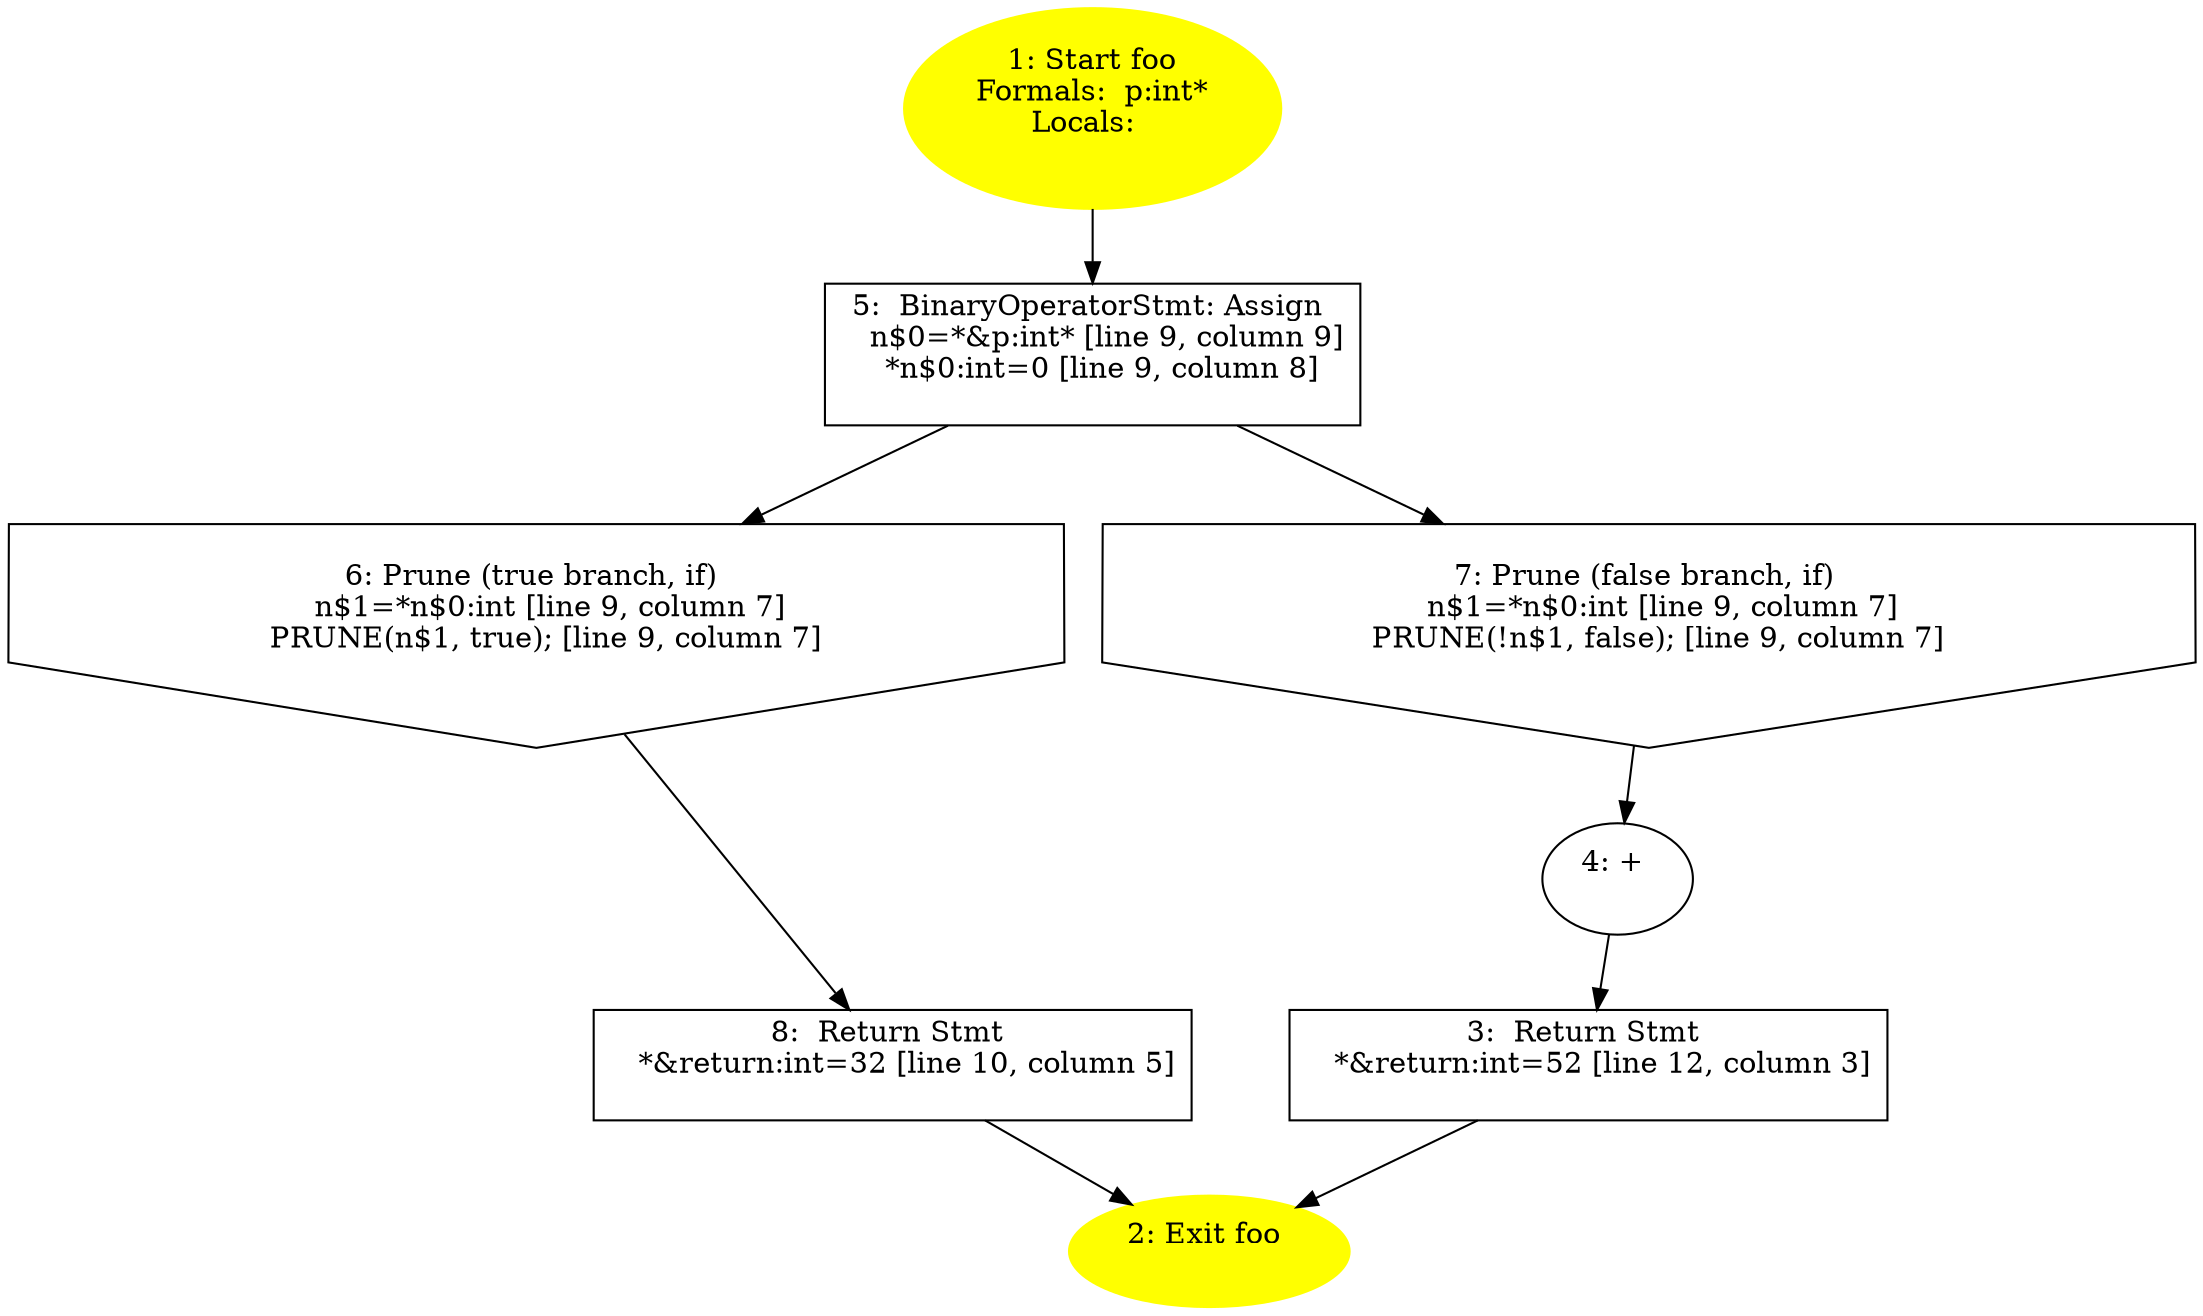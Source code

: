 /* @generated */
digraph cfg {
"foo#2836494104225061820.259bb50e98efa97b_1" [label="1: Start foo\nFormals:  p:int*\nLocals:  \n  " color=yellow style=filled]
	

	 "foo#2836494104225061820.259bb50e98efa97b_1" -> "foo#2836494104225061820.259bb50e98efa97b_5" ;
"foo#2836494104225061820.259bb50e98efa97b_2" [label="2: Exit foo \n  " color=yellow style=filled]
	

"foo#2836494104225061820.259bb50e98efa97b_3" [label="3:  Return Stmt \n   *&return:int=52 [line 12, column 3]\n " shape="box"]
	

	 "foo#2836494104225061820.259bb50e98efa97b_3" -> "foo#2836494104225061820.259bb50e98efa97b_2" ;
"foo#2836494104225061820.259bb50e98efa97b_4" [label="4: + \n  " ]
	

	 "foo#2836494104225061820.259bb50e98efa97b_4" -> "foo#2836494104225061820.259bb50e98efa97b_3" ;
"foo#2836494104225061820.259bb50e98efa97b_5" [label="5:  BinaryOperatorStmt: Assign \n   n$0=*&p:int* [line 9, column 9]\n  *n$0:int=0 [line 9, column 8]\n " shape="box"]
	

	 "foo#2836494104225061820.259bb50e98efa97b_5" -> "foo#2836494104225061820.259bb50e98efa97b_6" ;
	 "foo#2836494104225061820.259bb50e98efa97b_5" -> "foo#2836494104225061820.259bb50e98efa97b_7" ;
"foo#2836494104225061820.259bb50e98efa97b_6" [label="6: Prune (true branch, if) \n   n$1=*n$0:int [line 9, column 7]\n  PRUNE(n$1, true); [line 9, column 7]\n " shape="invhouse"]
	

	 "foo#2836494104225061820.259bb50e98efa97b_6" -> "foo#2836494104225061820.259bb50e98efa97b_8" ;
"foo#2836494104225061820.259bb50e98efa97b_7" [label="7: Prune (false branch, if) \n   n$1=*n$0:int [line 9, column 7]\n  PRUNE(!n$1, false); [line 9, column 7]\n " shape="invhouse"]
	

	 "foo#2836494104225061820.259bb50e98efa97b_7" -> "foo#2836494104225061820.259bb50e98efa97b_4" ;
"foo#2836494104225061820.259bb50e98efa97b_8" [label="8:  Return Stmt \n   *&return:int=32 [line 10, column 5]\n " shape="box"]
	

	 "foo#2836494104225061820.259bb50e98efa97b_8" -> "foo#2836494104225061820.259bb50e98efa97b_2" ;
}
